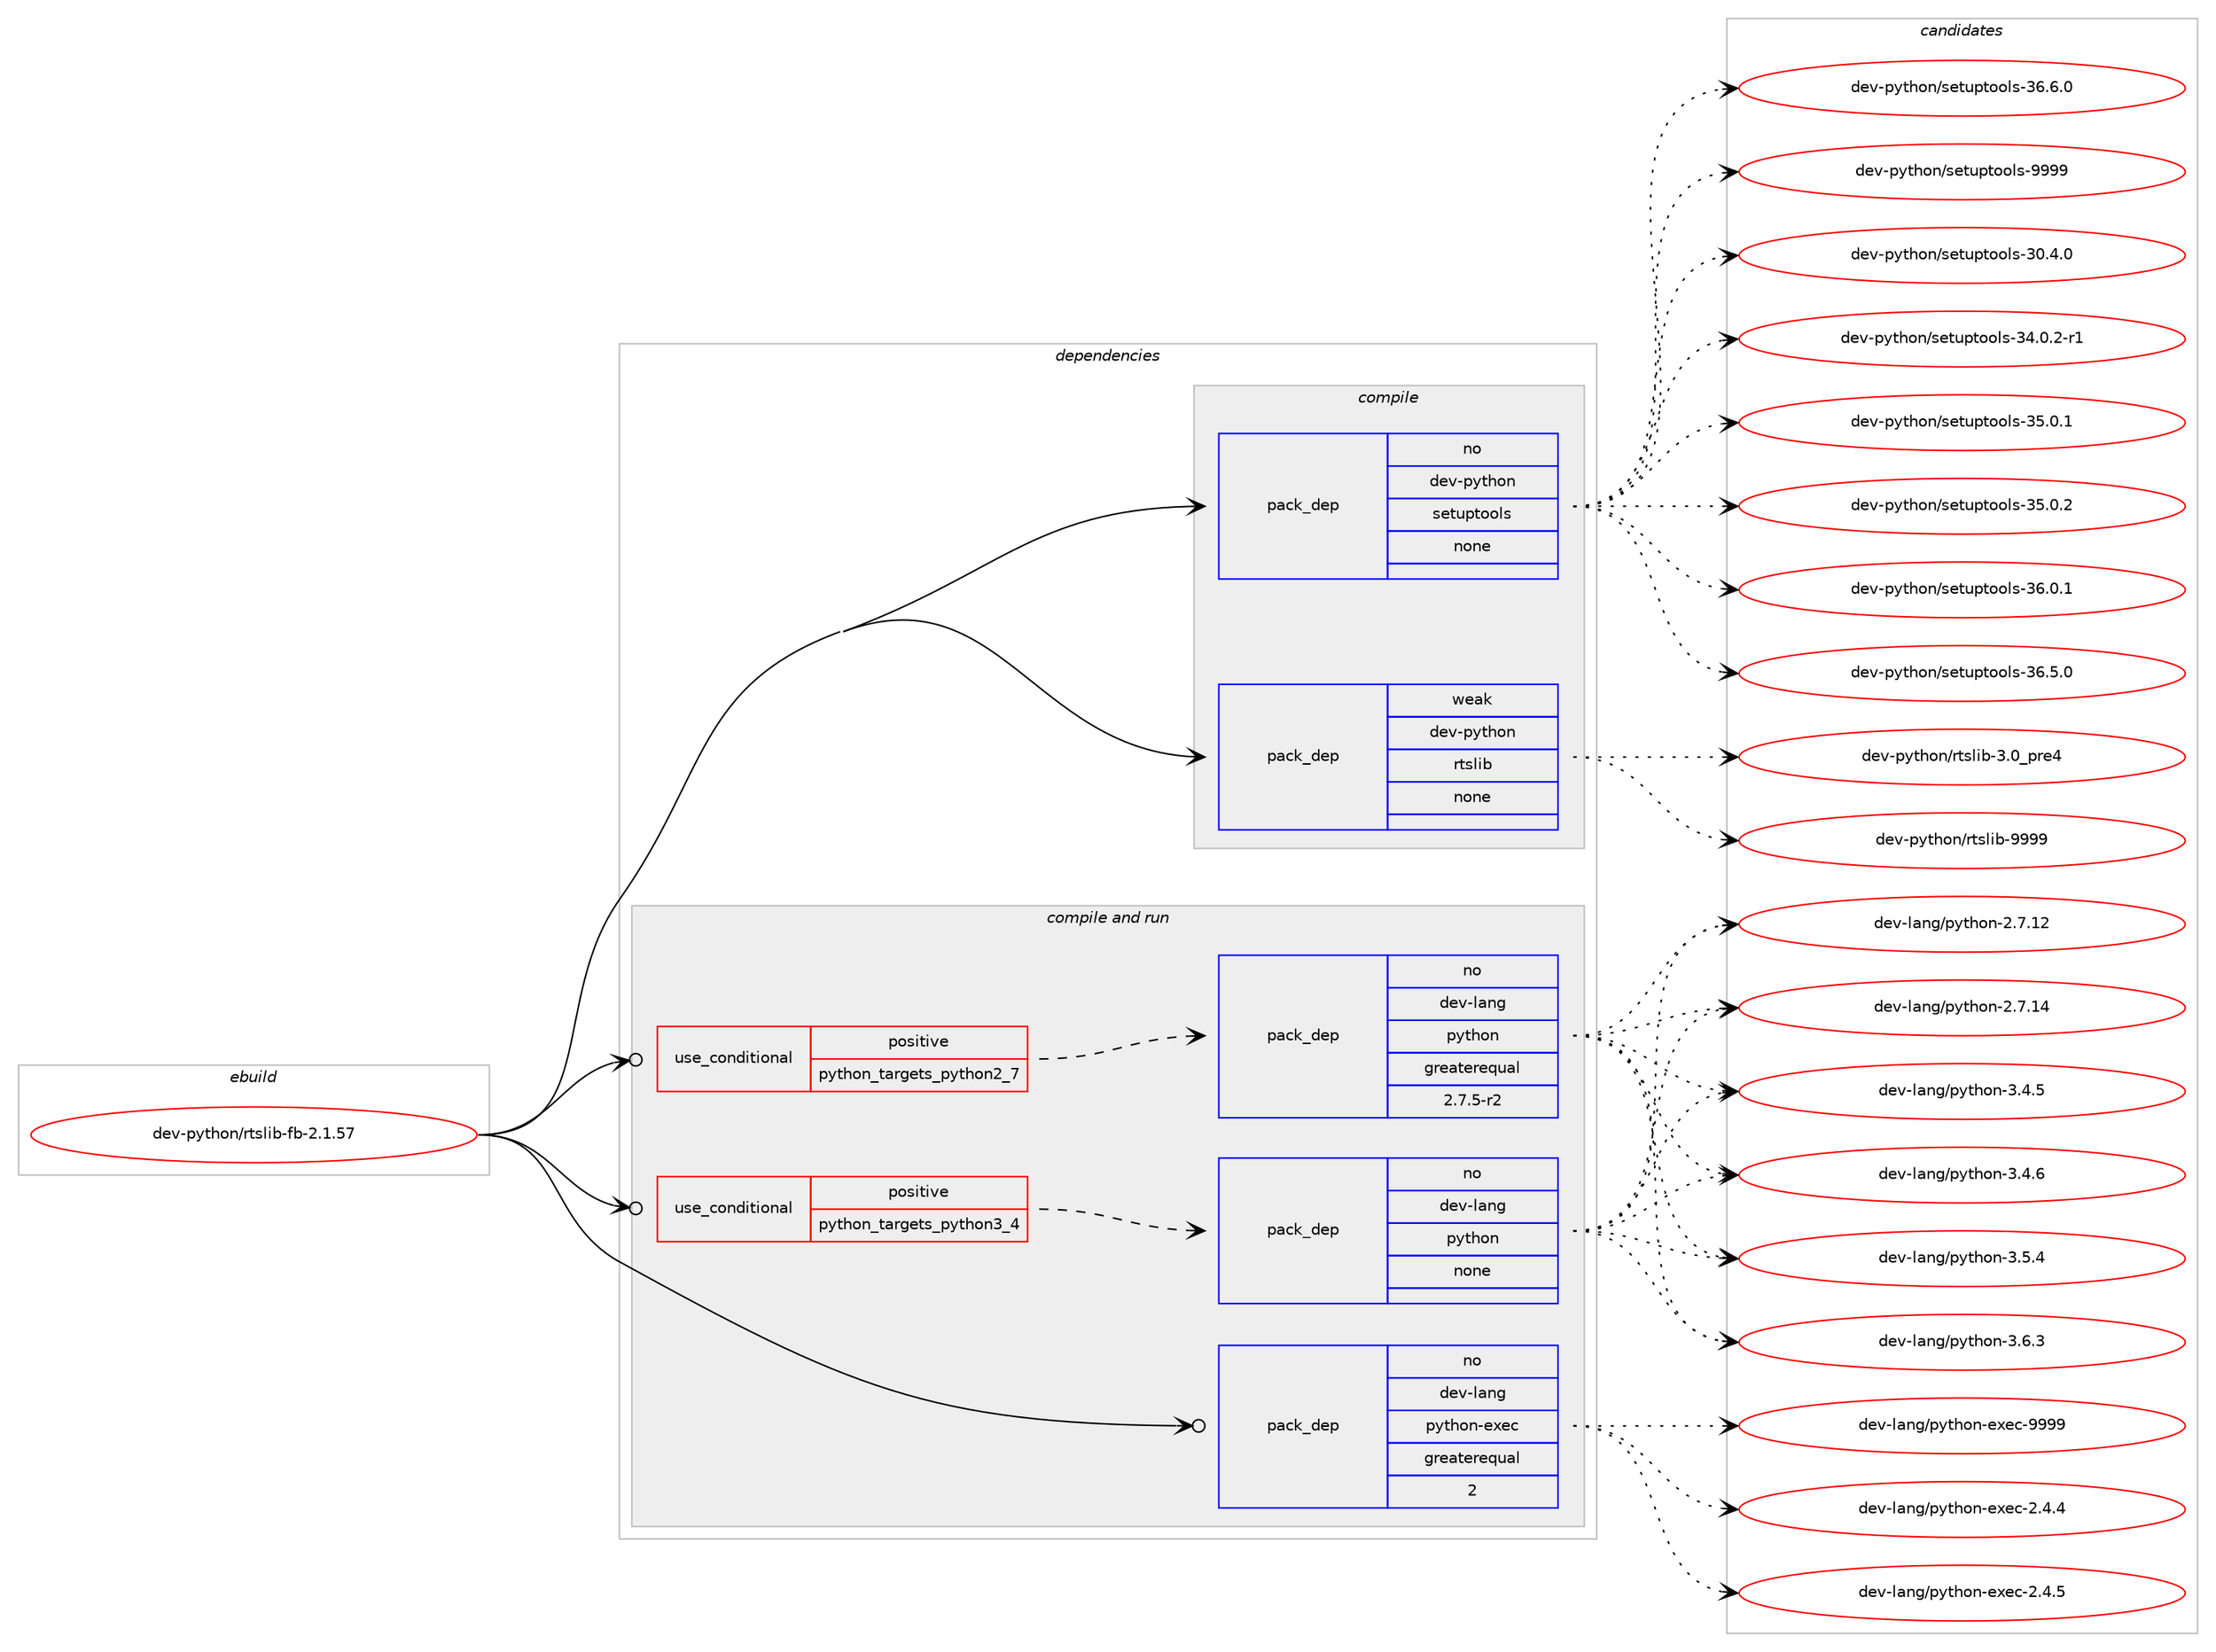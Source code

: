 digraph prolog {

# *************
# Graph options
# *************

newrank=true;
concentrate=true;
compound=true;
graph [rankdir=LR,fontname=Helvetica,fontsize=10,ranksep=1.5];#, ranksep=2.5, nodesep=0.2];
edge  [arrowhead=vee];
node  [fontname=Helvetica,fontsize=10];

# **********
# The ebuild
# **********

subgraph cluster_leftcol {
color=gray;
rank=same;
label=<<i>ebuild</i>>;
id [label="dev-python/rtslib-fb-2.1.57", color=red, width=4, href="../dev-python/rtslib-fb-2.1.57.svg"];
}

# ****************
# The dependencies
# ****************

subgraph cluster_midcol {
color=gray;
label=<<i>dependencies</i>>;
subgraph cluster_compile {
fillcolor="#eeeeee";
style=filled;
label=<<i>compile</i>>;
subgraph pack141020 {
dependency186275 [label=<<TABLE BORDER="0" CELLBORDER="1" CELLSPACING="0" CELLPADDING="4" WIDTH="220"><TR><TD ROWSPAN="6" CELLPADDING="30">pack_dep</TD></TR><TR><TD WIDTH="110">no</TD></TR><TR><TD>dev-python</TD></TR><TR><TD>setuptools</TD></TR><TR><TD>none</TD></TR><TR><TD></TD></TR></TABLE>>, shape=none, color=blue];
}
id:e -> dependency186275:w [weight=20,style="solid",arrowhead="vee"];
subgraph pack141021 {
dependency186276 [label=<<TABLE BORDER="0" CELLBORDER="1" CELLSPACING="0" CELLPADDING="4" WIDTH="220"><TR><TD ROWSPAN="6" CELLPADDING="30">pack_dep</TD></TR><TR><TD WIDTH="110">weak</TD></TR><TR><TD>dev-python</TD></TR><TR><TD>rtslib</TD></TR><TR><TD>none</TD></TR><TR><TD></TD></TR></TABLE>>, shape=none, color=blue];
}
id:e -> dependency186276:w [weight=20,style="solid",arrowhead="vee"];
}
subgraph cluster_compileandrun {
fillcolor="#eeeeee";
style=filled;
label=<<i>compile and run</i>>;
subgraph cond41301 {
dependency186277 [label=<<TABLE BORDER="0" CELLBORDER="1" CELLSPACING="0" CELLPADDING="4"><TR><TD ROWSPAN="3" CELLPADDING="10">use_conditional</TD></TR><TR><TD>positive</TD></TR><TR><TD>python_targets_python2_7</TD></TR></TABLE>>, shape=none, color=red];
subgraph pack141022 {
dependency186278 [label=<<TABLE BORDER="0" CELLBORDER="1" CELLSPACING="0" CELLPADDING="4" WIDTH="220"><TR><TD ROWSPAN="6" CELLPADDING="30">pack_dep</TD></TR><TR><TD WIDTH="110">no</TD></TR><TR><TD>dev-lang</TD></TR><TR><TD>python</TD></TR><TR><TD>greaterequal</TD></TR><TR><TD>2.7.5-r2</TD></TR></TABLE>>, shape=none, color=blue];
}
dependency186277:e -> dependency186278:w [weight=20,style="dashed",arrowhead="vee"];
}
id:e -> dependency186277:w [weight=20,style="solid",arrowhead="odotvee"];
subgraph cond41302 {
dependency186279 [label=<<TABLE BORDER="0" CELLBORDER="1" CELLSPACING="0" CELLPADDING="4"><TR><TD ROWSPAN="3" CELLPADDING="10">use_conditional</TD></TR><TR><TD>positive</TD></TR><TR><TD>python_targets_python3_4</TD></TR></TABLE>>, shape=none, color=red];
subgraph pack141023 {
dependency186280 [label=<<TABLE BORDER="0" CELLBORDER="1" CELLSPACING="0" CELLPADDING="4" WIDTH="220"><TR><TD ROWSPAN="6" CELLPADDING="30">pack_dep</TD></TR><TR><TD WIDTH="110">no</TD></TR><TR><TD>dev-lang</TD></TR><TR><TD>python</TD></TR><TR><TD>none</TD></TR><TR><TD></TD></TR></TABLE>>, shape=none, color=blue];
}
dependency186279:e -> dependency186280:w [weight=20,style="dashed",arrowhead="vee"];
}
id:e -> dependency186279:w [weight=20,style="solid",arrowhead="odotvee"];
subgraph pack141024 {
dependency186281 [label=<<TABLE BORDER="0" CELLBORDER="1" CELLSPACING="0" CELLPADDING="4" WIDTH="220"><TR><TD ROWSPAN="6" CELLPADDING="30">pack_dep</TD></TR><TR><TD WIDTH="110">no</TD></TR><TR><TD>dev-lang</TD></TR><TR><TD>python-exec</TD></TR><TR><TD>greaterequal</TD></TR><TR><TD>2</TD></TR></TABLE>>, shape=none, color=blue];
}
id:e -> dependency186281:w [weight=20,style="solid",arrowhead="odotvee"];
}
subgraph cluster_run {
fillcolor="#eeeeee";
style=filled;
label=<<i>run</i>>;
}
}

# **************
# The candidates
# **************

subgraph cluster_choices {
rank=same;
color=gray;
label=<<i>candidates</i>>;

subgraph choice141020 {
color=black;
nodesep=1;
choice100101118451121211161041111104711510111611711211611111110811545514846524648 [label="dev-python/setuptools-30.4.0", color=red, width=4,href="../dev-python/setuptools-30.4.0.svg"];
choice1001011184511212111610411111047115101116117112116111111108115455152464846504511449 [label="dev-python/setuptools-34.0.2-r1", color=red, width=4,href="../dev-python/setuptools-34.0.2-r1.svg"];
choice100101118451121211161041111104711510111611711211611111110811545515346484649 [label="dev-python/setuptools-35.0.1", color=red, width=4,href="../dev-python/setuptools-35.0.1.svg"];
choice100101118451121211161041111104711510111611711211611111110811545515346484650 [label="dev-python/setuptools-35.0.2", color=red, width=4,href="../dev-python/setuptools-35.0.2.svg"];
choice100101118451121211161041111104711510111611711211611111110811545515446484649 [label="dev-python/setuptools-36.0.1", color=red, width=4,href="../dev-python/setuptools-36.0.1.svg"];
choice100101118451121211161041111104711510111611711211611111110811545515446534648 [label="dev-python/setuptools-36.5.0", color=red, width=4,href="../dev-python/setuptools-36.5.0.svg"];
choice100101118451121211161041111104711510111611711211611111110811545515446544648 [label="dev-python/setuptools-36.6.0", color=red, width=4,href="../dev-python/setuptools-36.6.0.svg"];
choice10010111845112121116104111110471151011161171121161111111081154557575757 [label="dev-python/setuptools-9999", color=red, width=4,href="../dev-python/setuptools-9999.svg"];
dependency186275:e -> choice100101118451121211161041111104711510111611711211611111110811545514846524648:w [style=dotted,weight="100"];
dependency186275:e -> choice1001011184511212111610411111047115101116117112116111111108115455152464846504511449:w [style=dotted,weight="100"];
dependency186275:e -> choice100101118451121211161041111104711510111611711211611111110811545515346484649:w [style=dotted,weight="100"];
dependency186275:e -> choice100101118451121211161041111104711510111611711211611111110811545515346484650:w [style=dotted,weight="100"];
dependency186275:e -> choice100101118451121211161041111104711510111611711211611111110811545515446484649:w [style=dotted,weight="100"];
dependency186275:e -> choice100101118451121211161041111104711510111611711211611111110811545515446534648:w [style=dotted,weight="100"];
dependency186275:e -> choice100101118451121211161041111104711510111611711211611111110811545515446544648:w [style=dotted,weight="100"];
dependency186275:e -> choice10010111845112121116104111110471151011161171121161111111081154557575757:w [style=dotted,weight="100"];
}
subgraph choice141021 {
color=black;
nodesep=1;
choice100101118451121211161041111104711411611510810598455146489511211410152 [label="dev-python/rtslib-3.0_pre4", color=red, width=4,href="../dev-python/rtslib-3.0_pre4.svg"];
choice1001011184511212111610411111047114116115108105984557575757 [label="dev-python/rtslib-9999", color=red, width=4,href="../dev-python/rtslib-9999.svg"];
dependency186276:e -> choice100101118451121211161041111104711411611510810598455146489511211410152:w [style=dotted,weight="100"];
dependency186276:e -> choice1001011184511212111610411111047114116115108105984557575757:w [style=dotted,weight="100"];
}
subgraph choice141022 {
color=black;
nodesep=1;
choice10010111845108971101034711212111610411111045504655464950 [label="dev-lang/python-2.7.12", color=red, width=4,href="../dev-lang/python-2.7.12.svg"];
choice10010111845108971101034711212111610411111045504655464952 [label="dev-lang/python-2.7.14", color=red, width=4,href="../dev-lang/python-2.7.14.svg"];
choice100101118451089711010347112121116104111110455146524653 [label="dev-lang/python-3.4.5", color=red, width=4,href="../dev-lang/python-3.4.5.svg"];
choice100101118451089711010347112121116104111110455146524654 [label="dev-lang/python-3.4.6", color=red, width=4,href="../dev-lang/python-3.4.6.svg"];
choice100101118451089711010347112121116104111110455146534652 [label="dev-lang/python-3.5.4", color=red, width=4,href="../dev-lang/python-3.5.4.svg"];
choice100101118451089711010347112121116104111110455146544651 [label="dev-lang/python-3.6.3", color=red, width=4,href="../dev-lang/python-3.6.3.svg"];
dependency186278:e -> choice10010111845108971101034711212111610411111045504655464950:w [style=dotted,weight="100"];
dependency186278:e -> choice10010111845108971101034711212111610411111045504655464952:w [style=dotted,weight="100"];
dependency186278:e -> choice100101118451089711010347112121116104111110455146524653:w [style=dotted,weight="100"];
dependency186278:e -> choice100101118451089711010347112121116104111110455146524654:w [style=dotted,weight="100"];
dependency186278:e -> choice100101118451089711010347112121116104111110455146534652:w [style=dotted,weight="100"];
dependency186278:e -> choice100101118451089711010347112121116104111110455146544651:w [style=dotted,weight="100"];
}
subgraph choice141023 {
color=black;
nodesep=1;
choice10010111845108971101034711212111610411111045504655464950 [label="dev-lang/python-2.7.12", color=red, width=4,href="../dev-lang/python-2.7.12.svg"];
choice10010111845108971101034711212111610411111045504655464952 [label="dev-lang/python-2.7.14", color=red, width=4,href="../dev-lang/python-2.7.14.svg"];
choice100101118451089711010347112121116104111110455146524653 [label="dev-lang/python-3.4.5", color=red, width=4,href="../dev-lang/python-3.4.5.svg"];
choice100101118451089711010347112121116104111110455146524654 [label="dev-lang/python-3.4.6", color=red, width=4,href="../dev-lang/python-3.4.6.svg"];
choice100101118451089711010347112121116104111110455146534652 [label="dev-lang/python-3.5.4", color=red, width=4,href="../dev-lang/python-3.5.4.svg"];
choice100101118451089711010347112121116104111110455146544651 [label="dev-lang/python-3.6.3", color=red, width=4,href="../dev-lang/python-3.6.3.svg"];
dependency186280:e -> choice10010111845108971101034711212111610411111045504655464950:w [style=dotted,weight="100"];
dependency186280:e -> choice10010111845108971101034711212111610411111045504655464952:w [style=dotted,weight="100"];
dependency186280:e -> choice100101118451089711010347112121116104111110455146524653:w [style=dotted,weight="100"];
dependency186280:e -> choice100101118451089711010347112121116104111110455146524654:w [style=dotted,weight="100"];
dependency186280:e -> choice100101118451089711010347112121116104111110455146534652:w [style=dotted,weight="100"];
dependency186280:e -> choice100101118451089711010347112121116104111110455146544651:w [style=dotted,weight="100"];
}
subgraph choice141024 {
color=black;
nodesep=1;
choice1001011184510897110103471121211161041111104510112010199455046524652 [label="dev-lang/python-exec-2.4.4", color=red, width=4,href="../dev-lang/python-exec-2.4.4.svg"];
choice1001011184510897110103471121211161041111104510112010199455046524653 [label="dev-lang/python-exec-2.4.5", color=red, width=4,href="../dev-lang/python-exec-2.4.5.svg"];
choice10010111845108971101034711212111610411111045101120101994557575757 [label="dev-lang/python-exec-9999", color=red, width=4,href="../dev-lang/python-exec-9999.svg"];
dependency186281:e -> choice1001011184510897110103471121211161041111104510112010199455046524652:w [style=dotted,weight="100"];
dependency186281:e -> choice1001011184510897110103471121211161041111104510112010199455046524653:w [style=dotted,weight="100"];
dependency186281:e -> choice10010111845108971101034711212111610411111045101120101994557575757:w [style=dotted,weight="100"];
}
}

}
